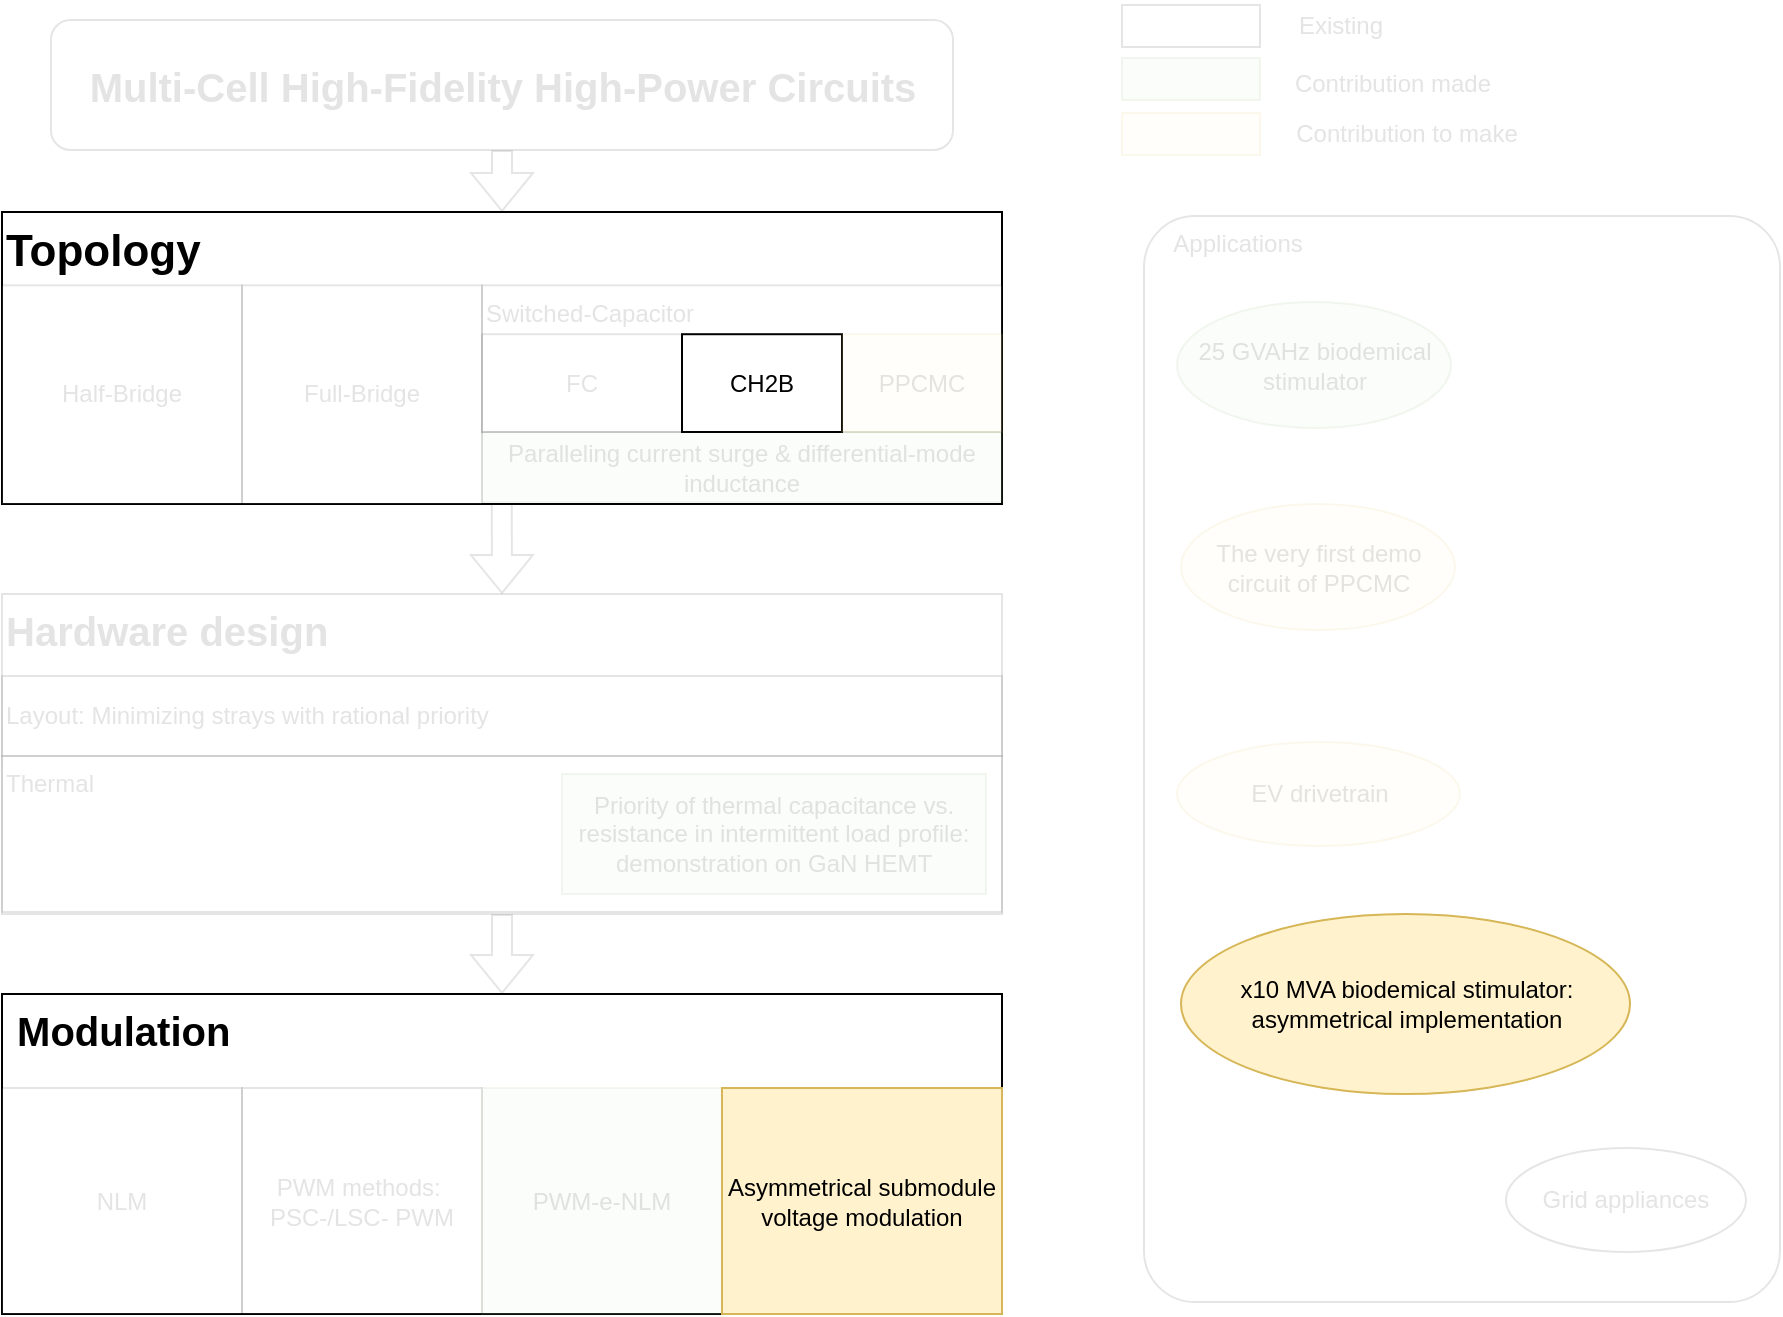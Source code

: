 <mxfile version="24.0.9" type="github">
  <diagram id="C2fSY1v2SiZeoUbDoYyL" name="Page-1">
    <mxGraphModel dx="1499" dy="869" grid="1" gridSize="10" guides="1" tooltips="1" connect="1" arrows="1" fold="1" page="1" pageScale="1" pageWidth="1169" pageHeight="827" math="0" shadow="0">
      <root>
        <mxCell id="0" />
        <mxCell id="1" parent="0" />
        <mxCell id="amalOigmN-ex_Px7Ythu-1" value="&lt;h1 style=&quot;font-size: 20px;&quot;&gt;Multi-Cell High-Fidelity High-Power Circuits&lt;/h1&gt;" style="rounded=1;whiteSpace=wrap;html=1;opacity=10;textOpacity=10;" vertex="1" parent="1">
          <mxGeometry x="305.5" y="19" width="451" height="65" as="geometry" />
        </mxCell>
        <mxCell id="amalOigmN-ex_Px7Ythu-3" value="" style="shape=flexArrow;endArrow=classic;html=1;rounded=0;exitX=0.038;exitY=1.007;exitDx=0;exitDy=0;entryX=0.5;entryY=0;entryDx=0;entryDy=0;exitPerimeter=0;opacity=10;textOpacity=10;" edge="1" parent="1" source="amalOigmN-ex_Px7Ythu-25" target="amalOigmN-ex_Px7Ythu-19">
          <mxGeometry width="50" height="50" relative="1" as="geometry">
            <mxPoint x="530.73" y="259.905" as="sourcePoint" />
            <mxPoint x="531.27" y="306" as="targetPoint" />
          </mxGeometry>
        </mxCell>
        <mxCell id="amalOigmN-ex_Px7Ythu-33" value="" style="shape=flexArrow;endArrow=classic;html=1;rounded=0;exitX=0.5;exitY=1;exitDx=0;exitDy=0;entryX=0.5;entryY=0;entryDx=0;entryDy=0;opacity=10;textOpacity=10;" edge="1" parent="1" source="amalOigmN-ex_Px7Ythu-19" target="amalOigmN-ex_Px7Ythu-27">
          <mxGeometry width="50" height="50" relative="1" as="geometry">
            <mxPoint x="517" y="478" as="sourcePoint" />
            <mxPoint x="517" y="521" as="targetPoint" />
          </mxGeometry>
        </mxCell>
        <mxCell id="amalOigmN-ex_Px7Ythu-35" value="" style="shape=flexArrow;endArrow=classic;html=1;rounded=0;exitX=0.5;exitY=1;exitDx=0;exitDy=0;entryX=0.5;entryY=0;entryDx=0;entryDy=0;opacity=10;textOpacity=10;" edge="1" parent="1" source="amalOigmN-ex_Px7Ythu-1" target="amalOigmN-ex_Px7Ythu-2">
          <mxGeometry width="50" height="50" relative="1" as="geometry">
            <mxPoint x="527" y="67.52" as="sourcePoint" />
            <mxPoint x="527" y="110.52" as="targetPoint" />
          </mxGeometry>
        </mxCell>
        <mxCell id="amalOigmN-ex_Px7Ythu-67" value="" style="group;opacity=10;textOpacity=10;" vertex="1" connectable="0" parent="1">
          <mxGeometry x="841" y="9" width="139" height="26" as="geometry" />
        </mxCell>
        <mxCell id="amalOigmN-ex_Px7Ythu-59" value="" style="rounded=0;whiteSpace=wrap;html=1;opacity=10;textOpacity=10;" vertex="1" parent="amalOigmN-ex_Px7Ythu-67">
          <mxGeometry y="2.5" width="69" height="21" as="geometry" />
        </mxCell>
        <mxCell id="amalOigmN-ex_Px7Ythu-60" value="Existing" style="text;html=1;align=center;verticalAlign=middle;resizable=0;points=[];autosize=1;strokeColor=none;fillColor=none;opacity=10;textOpacity=10;" vertex="1" parent="amalOigmN-ex_Px7Ythu-67">
          <mxGeometry x="78" width="61" height="26" as="geometry" />
        </mxCell>
        <mxCell id="amalOigmN-ex_Px7Ythu-68" value="" style="group;opacity=10;textOpacity=10;" vertex="1" connectable="0" parent="1">
          <mxGeometry x="841" y="38" width="192" height="26" as="geometry" />
        </mxCell>
        <mxCell id="amalOigmN-ex_Px7Ythu-61" value="" style="rounded=0;whiteSpace=wrap;html=1;fillColor=#d5e8d4;strokeColor=#82b366;opacity=10;textOpacity=10;" vertex="1" parent="amalOigmN-ex_Px7Ythu-68">
          <mxGeometry width="69" height="21" as="geometry" />
        </mxCell>
        <mxCell id="amalOigmN-ex_Px7Ythu-62" value="Contribution made" style="text;html=1;align=center;verticalAlign=middle;resizable=0;points=[];autosize=1;strokeColor=none;fillColor=none;opacity=10;textOpacity=10;" vertex="1" parent="amalOigmN-ex_Px7Ythu-68">
          <mxGeometry x="78" width="114" height="26" as="geometry" />
        </mxCell>
        <mxCell id="amalOigmN-ex_Px7Ythu-69" value="" style="group;opacity=10;textOpacity=10;" vertex="1" connectable="0" parent="1">
          <mxGeometry x="841" y="63" width="206" height="26" as="geometry" />
        </mxCell>
        <mxCell id="amalOigmN-ex_Px7Ythu-63" value="" style="rounded=0;whiteSpace=wrap;html=1;fillColor=#fff2cc;strokeColor=#d6b656;opacity=10;textOpacity=10;" vertex="1" parent="amalOigmN-ex_Px7Ythu-69">
          <mxGeometry y="2.5" width="69" height="21" as="geometry" />
        </mxCell>
        <mxCell id="amalOigmN-ex_Px7Ythu-64" value="Contribution to make" style="text;html=1;align=center;verticalAlign=middle;resizable=0;points=[];autosize=1;strokeColor=none;fillColor=none;opacity=10;textOpacity=10;" vertex="1" parent="amalOigmN-ex_Px7Ythu-69">
          <mxGeometry x="78" width="128" height="26" as="geometry" />
        </mxCell>
        <mxCell id="amalOigmN-ex_Px7Ythu-45" value="&lt;div&gt;&amp;nbsp;&amp;nbsp;&amp;nbsp; Applications&lt;br&gt;&lt;/div&gt;" style="rounded=1;whiteSpace=wrap;html=1;align=left;verticalAlign=top;arcSize=8;opacity=10;textOpacity=10;" vertex="1" parent="1">
          <mxGeometry x="852" y="117" width="318" height="543" as="geometry" />
        </mxCell>
        <mxCell id="amalOigmN-ex_Px7Ythu-46" value="Grid appliances" style="ellipse;whiteSpace=wrap;html=1;opacity=10;textOpacity=10;" vertex="1" parent="1">
          <mxGeometry x="1033" y="583" width="120" height="52" as="geometry" />
        </mxCell>
        <mxCell id="amalOigmN-ex_Px7Ythu-47" value="EV drivetrain" style="ellipse;whiteSpace=wrap;html=1;fillColor=#fff2cc;strokeColor=#d6b656;opacity=10;textOpacity=10;" vertex="1" parent="1">
          <mxGeometry x="868.5" y="380" width="141.5" height="52" as="geometry" />
        </mxCell>
        <mxCell id="amalOigmN-ex_Px7Ythu-48" value="x10 MVA biodemical stimulator: asymmetrical implementation" style="ellipse;whiteSpace=wrap;html=1;fillColor=#fff2cc;strokeColor=#d6b656;" vertex="1" parent="1">
          <mxGeometry x="870.5" y="466" width="224.5" height="90" as="geometry" />
        </mxCell>
        <mxCell id="amalOigmN-ex_Px7Ythu-49" value="25 GVAHz biodemical stimulator" style="ellipse;whiteSpace=wrap;html=1;fillColor=#d5e8d4;strokeColor=#82b366;opacity=10;textOpacity=10;" vertex="1" parent="1">
          <mxGeometry x="868.5" y="160" width="137" height="63" as="geometry" />
        </mxCell>
        <mxCell id="amalOigmN-ex_Px7Ythu-50" value="The very first demo circuit of PPCMC" style="ellipse;whiteSpace=wrap;html=1;fillColor=#fff2cc;strokeColor=#d6b656;opacity=10;textOpacity=10;" vertex="1" parent="1">
          <mxGeometry x="870.5" y="261" width="137" height="63" as="geometry" />
        </mxCell>
        <mxCell id="amalOigmN-ex_Px7Ythu-2" value="&lt;font size=&quot;1&quot;&gt;&lt;b style=&quot;font-size: 22px;&quot;&gt;Topology&lt;/b&gt;&lt;/font&gt;" style="rounded=0;whiteSpace=wrap;html=1;align=left;verticalAlign=top;container=0;" vertex="1" parent="1">
          <mxGeometry x="281" y="115" width="500" height="146" as="geometry" />
        </mxCell>
        <mxCell id="amalOigmN-ex_Px7Ythu-25" value="Paralleling current surge &amp;amp; differential-mode inductance" style="rounded=0;whiteSpace=wrap;html=1;fillColor=#d5e8d4;strokeColor=#82b366;container=0;opacity=10;textOpacity=10;" vertex="1" parent="1">
          <mxGeometry x="521" y="225" width="260" height="35" as="geometry" />
        </mxCell>
        <mxCell id="amalOigmN-ex_Px7Ythu-4" value="Half-Bridge" style="rounded=0;whiteSpace=wrap;html=1;container=0;opacity=10;textOpacity=10;" vertex="1" parent="1">
          <mxGeometry x="281" y="151.67" width="120" height="109.33" as="geometry" />
        </mxCell>
        <mxCell id="amalOigmN-ex_Px7Ythu-5" value="&lt;div&gt;Full-Bridge&lt;/div&gt;" style="rounded=0;whiteSpace=wrap;html=1;container=0;opacity=10;textOpacity=10;" vertex="1" parent="1">
          <mxGeometry x="401" y="151.67" width="120" height="109.33" as="geometry" />
        </mxCell>
        <mxCell id="amalOigmN-ex_Px7Ythu-6" value="Switched-Capacitor" style="rounded=0;whiteSpace=wrap;html=1;verticalAlign=top;align=left;container=0;opacity=10;textOpacity=10;" vertex="1" parent="1">
          <mxGeometry x="521" y="151.67" width="260" height="73.33" as="geometry" />
        </mxCell>
        <mxCell id="amalOigmN-ex_Px7Ythu-7" value="FC" style="rounded=0;whiteSpace=wrap;html=1;container=0;opacity=10;textOpacity=10;" vertex="1" parent="1">
          <mxGeometry x="521" y="176.111" width="100" height="48.889" as="geometry" />
        </mxCell>
        <mxCell id="amalOigmN-ex_Px7Ythu-8" value="&lt;div&gt;CH2B&lt;br&gt;&lt;/div&gt;" style="rounded=0;whiteSpace=wrap;html=1;container=0;" vertex="1" parent="1">
          <mxGeometry x="621" y="176.111" width="80" height="48.889" as="geometry" />
        </mxCell>
        <mxCell id="amalOigmN-ex_Px7Ythu-9" value="&lt;div&gt;PPCMC&lt;br&gt;&lt;/div&gt;" style="rounded=0;whiteSpace=wrap;html=1;fillColor=#fff2cc;strokeColor=#d6b656;container=0;opacity=10;textOpacity=10;" vertex="1" parent="1">
          <mxGeometry x="701" y="176.111" width="80" height="48.889" as="geometry" />
        </mxCell>
        <mxCell id="amalOigmN-ex_Px7Ythu-19" value="&lt;div style=&quot;font-size: 20px;&quot;&gt;&lt;font style=&quot;font-size: 20px;&quot;&gt;&lt;b&gt;Hardware design&lt;/b&gt;&lt;br&gt;&lt;/font&gt;&lt;/div&gt;" style="rounded=0;whiteSpace=wrap;html=1;align=left;verticalAlign=top;container=0;opacity=10;textOpacity=10;" vertex="1" parent="1">
          <mxGeometry x="281" y="306" width="500" height="160" as="geometry" />
        </mxCell>
        <mxCell id="amalOigmN-ex_Px7Ythu-22" value="Layout: Minimizing strays with rational priority" style="rounded=0;whiteSpace=wrap;html=1;container=0;align=left;opacity=10;textOpacity=10;" vertex="1" parent="1">
          <mxGeometry x="281" y="347" width="500" height="40" as="geometry" />
        </mxCell>
        <mxCell id="amalOigmN-ex_Px7Ythu-24" value="Thermal" style="rounded=0;whiteSpace=wrap;html=1;container=0;align=left;verticalAlign=top;opacity=10;textOpacity=10;" vertex="1" parent="1">
          <mxGeometry x="281" y="387" width="500" height="78" as="geometry" />
        </mxCell>
        <mxCell id="amalOigmN-ex_Px7Ythu-26" value="Priority of thermal capacitance vs. resistance in intermittent load profile: demonstration on GaN HEMT" style="rounded=0;whiteSpace=wrap;html=1;fillColor=#d5e8d4;strokeColor=#82b366;opacity=10;textOpacity=10;" vertex="1" parent="1">
          <mxGeometry x="561" y="396" width="212" height="60" as="geometry" />
        </mxCell>
        <mxCell id="amalOigmN-ex_Px7Ythu-27" value="&lt;div style=&quot;font-size: 20px;&quot;&gt;&lt;font style=&quot;font-size: 20px;&quot;&gt;&lt;b&gt;&amp;nbsp;Modulation&lt;/b&gt;&lt;br&gt;&lt;/font&gt;&lt;/div&gt;" style="rounded=0;whiteSpace=wrap;html=1;align=left;verticalAlign=top;container=0;" vertex="1" parent="1">
          <mxGeometry x="281" y="506" width="500" height="160" as="geometry" />
        </mxCell>
        <mxCell id="amalOigmN-ex_Px7Ythu-28" value="NLM" style="rounded=0;whiteSpace=wrap;html=1;opacity=10;textOpacity=10;" vertex="1" parent="1">
          <mxGeometry x="281" y="553" width="120" height="113" as="geometry" />
        </mxCell>
        <mxCell id="amalOigmN-ex_Px7Ythu-29" value="&lt;div&gt;PWM methods:&amp;nbsp;&lt;/div&gt;&lt;div&gt;PSC-/LSC- PWM&lt;/div&gt;" style="rounded=0;whiteSpace=wrap;html=1;opacity=10;textOpacity=10;" vertex="1" parent="1">
          <mxGeometry x="401" y="553" width="120" height="113" as="geometry" />
        </mxCell>
        <mxCell id="amalOigmN-ex_Px7Ythu-30" value="PWM-e-NLM" style="rounded=0;whiteSpace=wrap;html=1;fillColor=#d5e8d4;strokeColor=#82b366;opacity=10;textOpacity=10;" vertex="1" parent="1">
          <mxGeometry x="521" y="553" width="120" height="113" as="geometry" />
        </mxCell>
        <mxCell id="amalOigmN-ex_Px7Ythu-31" value="Asymmetrical submodule voltage modulation" style="rounded=0;whiteSpace=wrap;html=1;fillColor=#fff2cc;strokeColor=#d6b656;" vertex="1" parent="1">
          <mxGeometry x="641" y="553" width="140" height="113" as="geometry" />
        </mxCell>
      </root>
    </mxGraphModel>
  </diagram>
</mxfile>
